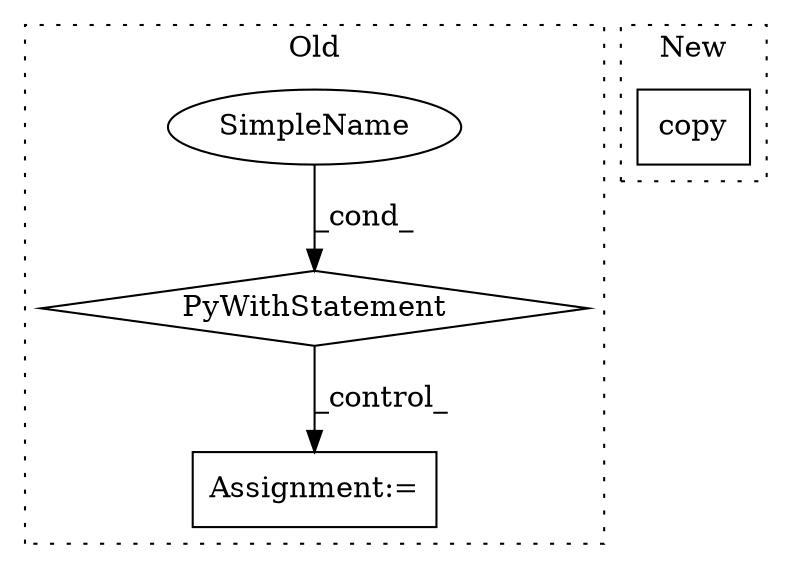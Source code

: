 digraph G {
subgraph cluster0 {
1 [label="PyWithStatement" a="104" s="411,437" l="10,2" shape="diamond"];
3 [label="Assignment:=" a="7" s="497" l="1" shape="box"];
4 [label="SimpleName" a="42" s="" l="" shape="ellipse"];
label = "Old";
style="dotted";
}
subgraph cluster1 {
2 [label="copy" a="32" s="2331" l="6" shape="box"];
label = "New";
style="dotted";
}
1 -> 3 [label="_control_"];
4 -> 1 [label="_cond_"];
}